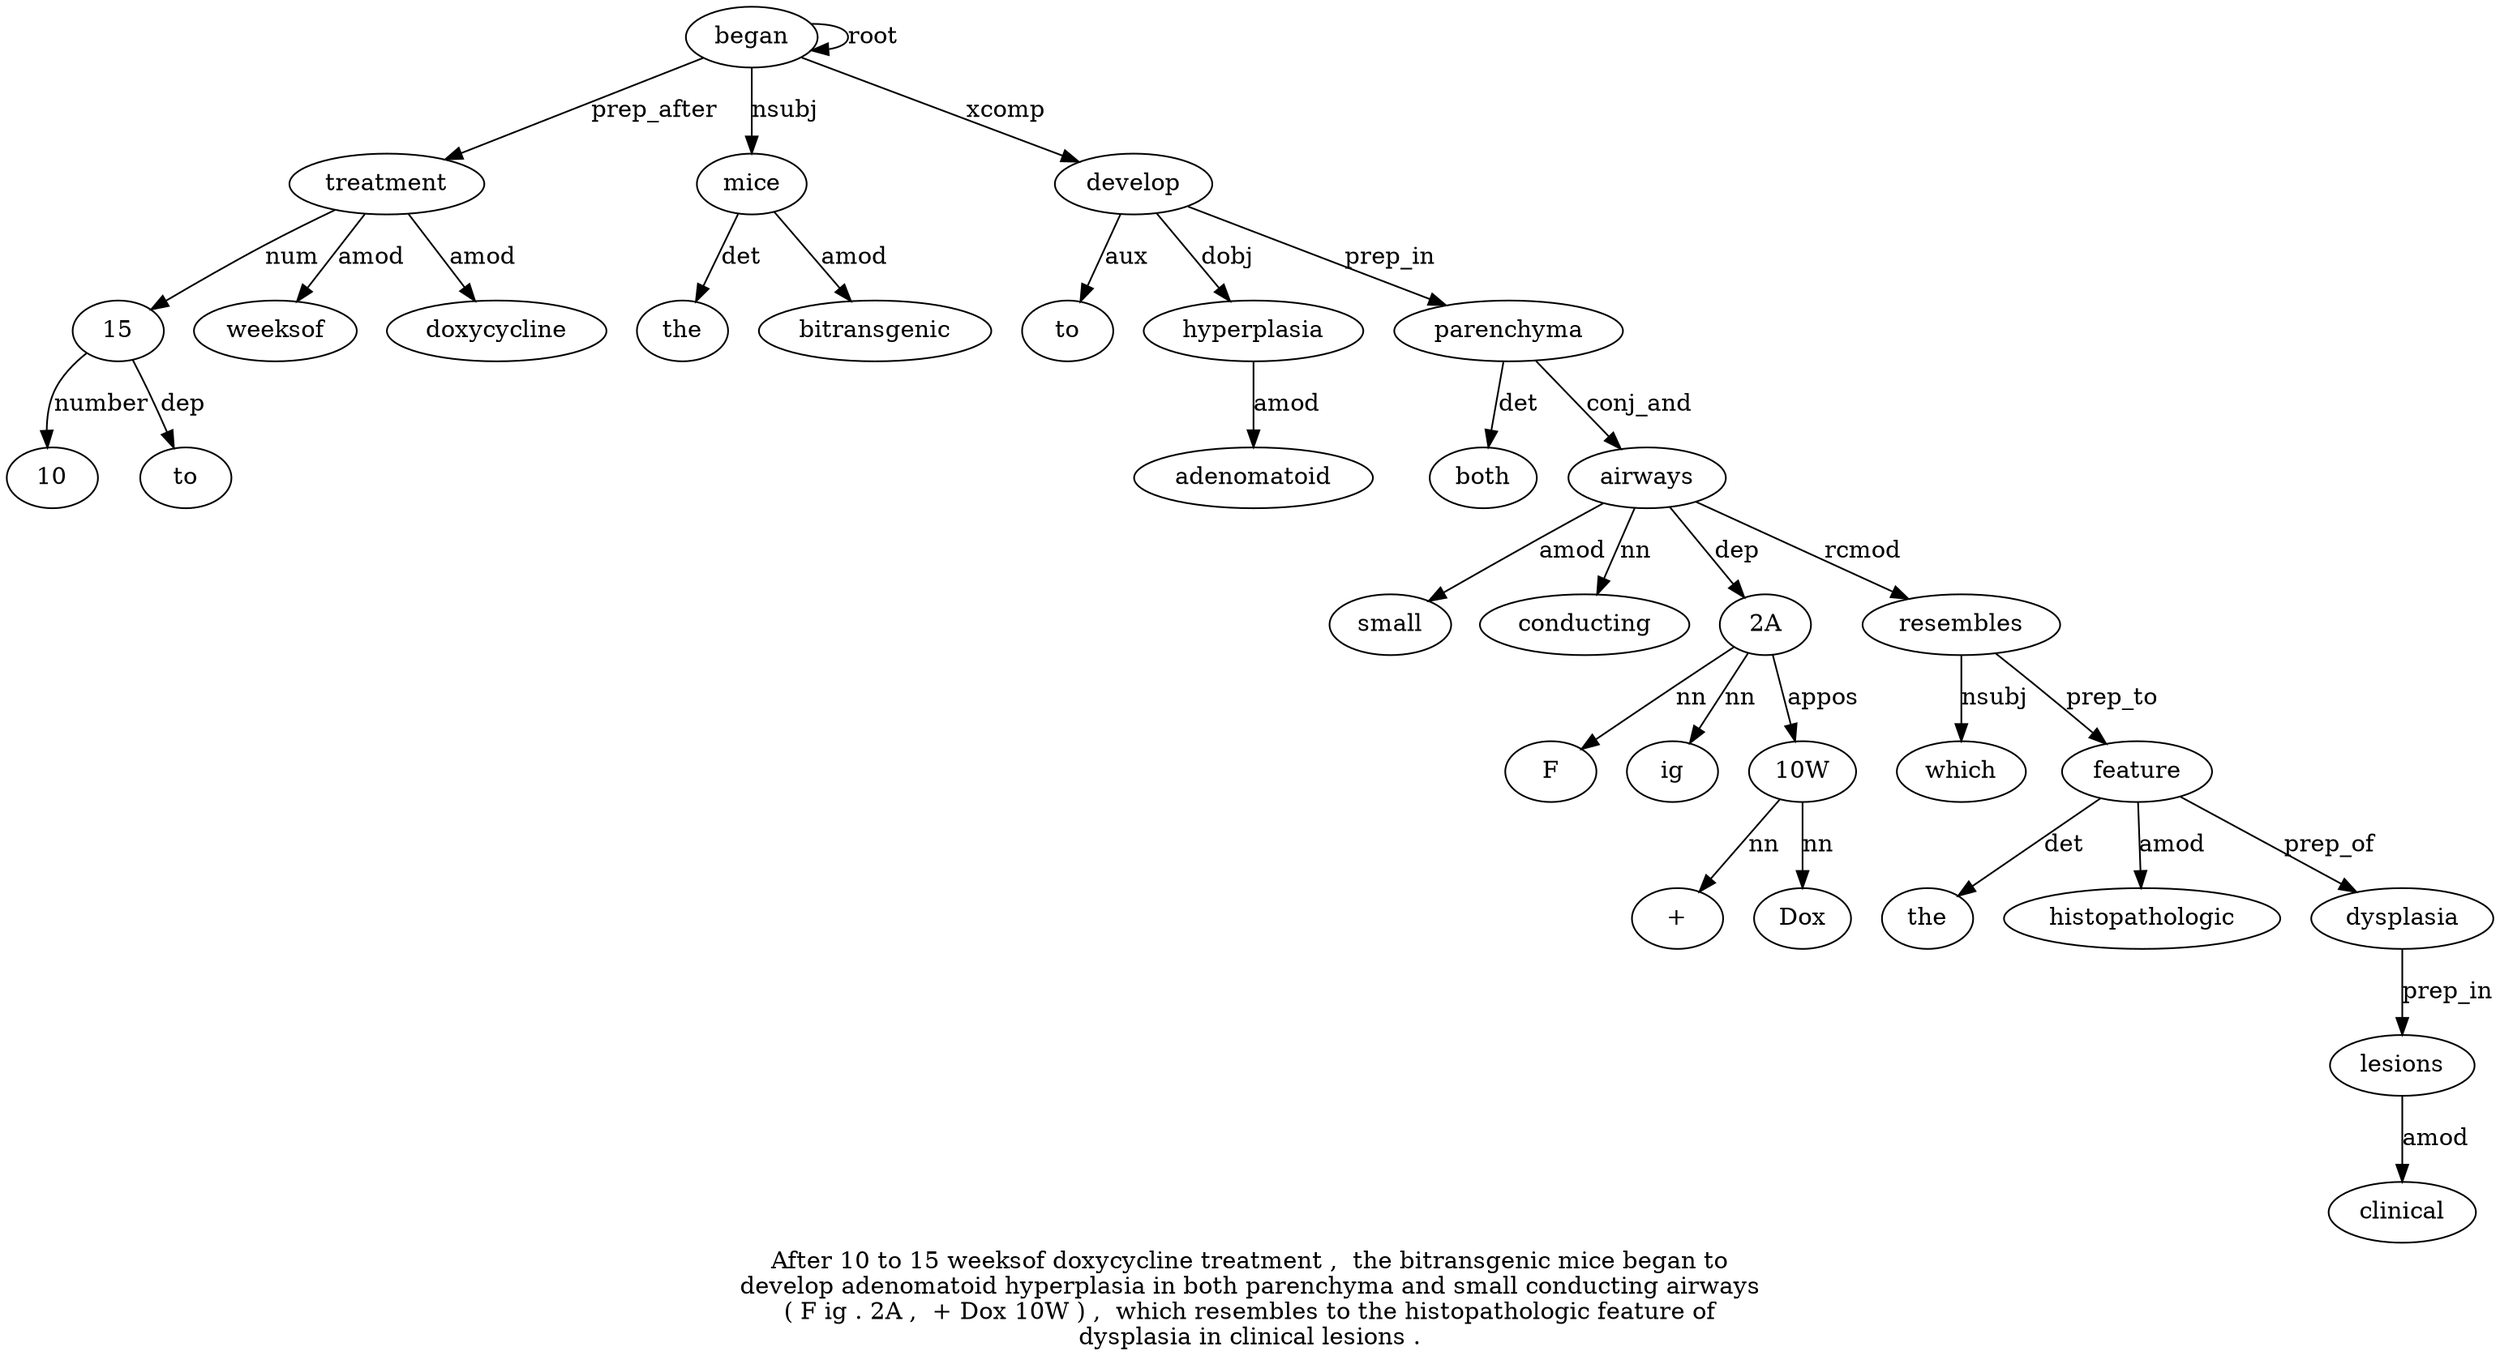 digraph "After 10 to 15 weeksof doxycycline treatment ,  the bitransgenic mice began to develop adenomatoid hyperplasia in both parenchyma and small conducting airways ( F ig . 2A ,  + Dox 10W ) ,  which resembles to the histopathologic feature of dysplasia in clinical lesions ." {
label="After 10 to 15 weeksof doxycycline treatment ,  the bitransgenic mice began to
develop adenomatoid hyperplasia in both parenchyma and small conducting airways
( F ig . 2A ,  + Dox 10W ) ,  which resembles to the histopathologic feature of
dysplasia in clinical lesions .";
154 [style=filled, fillcolor=white, label=15];
102 [style=filled, fillcolor=white, label=10];
154 -> 102  [label=number];
to3 [style=filled, fillcolor=white, label=to];
154 -> to3  [label=dep];
treatment7 [style=filled, fillcolor=white, label=treatment];
treatment7 -> 154  [label=num];
weeksof5 [style=filled, fillcolor=white, label=weeksof];
treatment7 -> weeksof5  [label=amod];
doxycycline6 [style=filled, fillcolor=white, label=doxycycline];
treatment7 -> doxycycline6  [label=amod];
began12 [style=filled, fillcolor=white, label=began];
began12 -> treatment7  [label=prep_after];
mice11 [style=filled, fillcolor=white, label=mice];
the9 [style=filled, fillcolor=white, label=the];
mice11 -> the9  [label=det];
bitransgenic10 [style=filled, fillcolor=white, label=bitransgenic];
mice11 -> bitransgenic10  [label=amod];
began12 -> mice11  [label=nsubj];
began12 -> began12  [label=root];
develop14 [style=filled, fillcolor=white, label=develop];
to13 [style=filled, fillcolor=white, label=to];
develop14 -> to13  [label=aux];
began12 -> develop14  [label=xcomp];
hyperplasia16 [style=filled, fillcolor=white, label=hyperplasia];
adenomatoid15 [style=filled, fillcolor=white, label=adenomatoid];
hyperplasia16 -> adenomatoid15  [label=amod];
develop14 -> hyperplasia16  [label=dobj];
parenchyma19 [style=filled, fillcolor=white, label=parenchyma];
both18 [style=filled, fillcolor=white, label=both];
parenchyma19 -> both18  [label=det];
develop14 -> parenchyma19  [label=prep_in];
airways23 [style=filled, fillcolor=white, label=airways];
small21 [style=filled, fillcolor=white, label=small];
airways23 -> small21  [label=amod];
conducting22 [style=filled, fillcolor=white, label=conducting];
airways23 -> conducting22  [label=nn];
parenchyma19 -> airways23  [label=conj_and];
"2A28" [style=filled, fillcolor=white, label="2A"];
F25 [style=filled, fillcolor=white, label=F];
"2A28" -> F25  [label=nn];
ig26 [style=filled, fillcolor=white, label=ig];
"2A28" -> ig26  [label=nn];
airways23 -> "2A28"  [label=dep];
"10W32" [style=filled, fillcolor=white, label="10W"];
"+30" [style=filled, fillcolor=white, label="+"];
"10W32" -> "+30"  [label=nn];
Dox31 [style=filled, fillcolor=white, label=Dox];
"10W32" -> Dox31  [label=nn];
"2A28" -> "10W32"  [label=appos];
resembles36 [style=filled, fillcolor=white, label=resembles];
which35 [style=filled, fillcolor=white, label=which];
resembles36 -> which35  [label=nsubj];
airways23 -> resembles36  [label=rcmod];
feature40 [style=filled, fillcolor=white, label=feature];
the38 [style=filled, fillcolor=white, label=the];
feature40 -> the38  [label=det];
histopathologic39 [style=filled, fillcolor=white, label=histopathologic];
feature40 -> histopathologic39  [label=amod];
resembles36 -> feature40  [label=prep_to];
dysplasia42 [style=filled, fillcolor=white, label=dysplasia];
feature40 -> dysplasia42  [label=prep_of];
lesions45 [style=filled, fillcolor=white, label=lesions];
clinical44 [style=filled, fillcolor=white, label=clinical];
lesions45 -> clinical44  [label=amod];
dysplasia42 -> lesions45  [label=prep_in];
}
